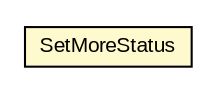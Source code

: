 #!/usr/local/bin/dot
#
# Class diagram 
# Generated by UMLGraph version R5_6-24-gf6e263 (http://www.umlgraph.org/)
#

digraph G {
	edge [fontname="arial",fontsize=10,labelfontname="arial",labelfontsize=10];
	node [fontname="arial",fontsize=10,shape=plaintext];
	nodesep=0.25;
	ranksep=0.5;
	// org.miloss.fgsms.services.interfaces.status.SetMoreStatus
	c1104550 [label=<<table title="org.miloss.fgsms.services.interfaces.status.SetMoreStatus" border="0" cellborder="1" cellspacing="0" cellpadding="2" port="p" bgcolor="lemonChiffon" href="./SetMoreStatus.html">
		<tr><td><table border="0" cellspacing="0" cellpadding="1">
<tr><td align="center" balign="center"> SetMoreStatus </td></tr>
		</table></td></tr>
		</table>>, URL="./SetMoreStatus.html", fontname="arial", fontcolor="black", fontsize=10.0];
}

